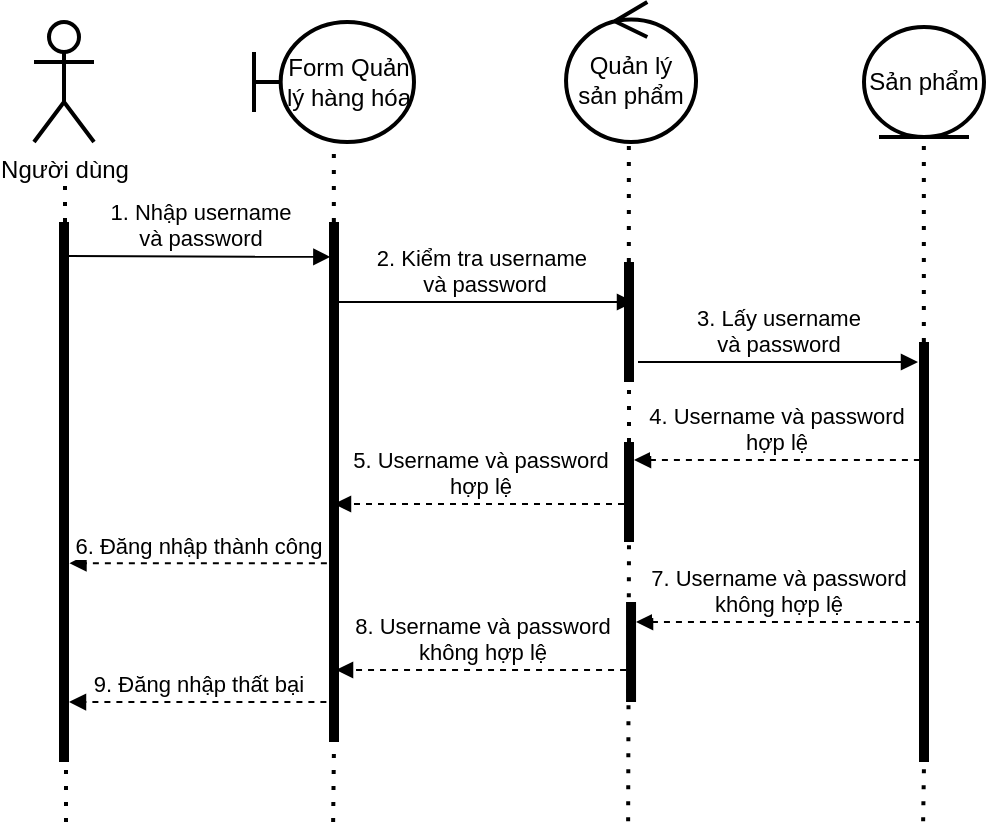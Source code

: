 <mxfile version="13.9.9" type="device"><diagram id="kgpKYQtTHZ0yAKxKKP6v" name="Page-1"><mxGraphModel dx="910" dy="413" grid="1" gridSize="10" guides="1" tooltips="1" connect="1" arrows="1" fold="1" page="1" pageScale="1" pageWidth="850" pageHeight="1100" math="0" shadow="0"><root><mxCell id="0"/><mxCell id="1" parent="0"/><mxCell id="KuErYahvz17H6Pw8q5RD-15" value="" style="endArrow=none;dashed=1;html=1;dashPattern=1 3;strokeWidth=2;" parent="1" source="KuErYahvz17H6Pw8q5RD-29" edge="1"><mxGeometry width="50" height="50" relative="1" as="geometry"><mxPoint x="106" y="480" as="sourcePoint"/><mxPoint x="105.5" y="180" as="targetPoint"/></mxGeometry></mxCell><mxCell id="KuErYahvz17H6Pw8q5RD-24" value="Người dùng" style="shape=umlActor;verticalLabelPosition=bottom;verticalAlign=top;html=1;strokeWidth=2;fillColor=none;gradientColor=none;" parent="1" vertex="1"><mxGeometry x="90" y="100" width="30" height="60" as="geometry"/></mxCell><mxCell id="KuErYahvz17H6Pw8q5RD-25" value="Quản lý sản phẩm" style="ellipse;shape=umlControl;whiteSpace=wrap;html=1;strokeWidth=2;fillColor=none;gradientColor=none;" parent="1" vertex="1"><mxGeometry x="356.02" y="90" width="65" height="70" as="geometry"/></mxCell><mxCell id="KuErYahvz17H6Pw8q5RD-26" value="Form Quản lý hàng hóa" style="shape=umlBoundary;whiteSpace=wrap;html=1;strokeWidth=2;fillColor=none;gradientColor=none;" parent="1" vertex="1"><mxGeometry x="200" y="100" width="80" height="60" as="geometry"/></mxCell><mxCell id="KuErYahvz17H6Pw8q5RD-27" value="Sản phẩm" style="ellipse;shape=umlEntity;whiteSpace=wrap;html=1;strokeWidth=2;fillColor=none;gradientColor=none;" parent="1" vertex="1"><mxGeometry x="505" y="102.5" width="60" height="55" as="geometry"/></mxCell><mxCell id="KuErYahvz17H6Pw8q5RD-29" value="" style="html=1;points=[];perimeter=orthogonalPerimeter;fillColor=#000000;strokeColor=none;" parent="1" vertex="1"><mxGeometry x="102.5" y="200" width="5" height="270" as="geometry"/></mxCell><mxCell id="KuErYahvz17H6Pw8q5RD-30" value="" style="endArrow=none;dashed=1;html=1;dashPattern=1 3;strokeWidth=2;" parent="1" target="KuErYahvz17H6Pw8q5RD-29" edge="1"><mxGeometry width="50" height="50" relative="1" as="geometry"><mxPoint x="106" y="500" as="sourcePoint"/><mxPoint x="105.5" y="180" as="targetPoint"/></mxGeometry></mxCell><mxCell id="KuErYahvz17H6Pw8q5RD-31" value="" style="endArrow=none;dashed=1;html=1;dashPattern=1 3;strokeWidth=2;entryX=0.499;entryY=1.005;entryDx=0;entryDy=0;entryPerimeter=0;" parent="1" source="KuErYahvz17H6Pw8q5RD-38" target="KuErYahvz17H6Pw8q5RD-26" edge="1"><mxGeometry width="50" height="50" relative="1" as="geometry"><mxPoint x="239.57" y="500" as="sourcePoint"/><mxPoint x="239.57" y="460" as="targetPoint"/></mxGeometry></mxCell><mxCell id="KuErYahvz17H6Pw8q5RD-32" value="" style="endArrow=none;dashed=1;html=1;dashPattern=1 3;strokeWidth=2;entryX=0.499;entryY=1.005;entryDx=0;entryDy=0;entryPerimeter=0;" parent="1" source="KuErYahvz17H6Pw8q5RD-43" edge="1"><mxGeometry width="50" height="50" relative="1" as="geometry"><mxPoint x="387.07" y="499.65" as="sourcePoint"/><mxPoint x="387.42" y="160.0" as="targetPoint"/></mxGeometry></mxCell><mxCell id="KuErYahvz17H6Pw8q5RD-33" value="" style="endArrow=none;dashed=1;html=1;dashPattern=1 3;strokeWidth=2;entryX=0.499;entryY=1.005;entryDx=0;entryDy=0;entryPerimeter=0;" parent="1" source="KuErYahvz17H6Pw8q5RD-45" edge="1"><mxGeometry width="50" height="50" relative="1" as="geometry"><mxPoint x="534.57" y="499.65" as="sourcePoint"/><mxPoint x="534.92" y="160.0" as="targetPoint"/></mxGeometry></mxCell><mxCell id="KuErYahvz17H6Pw8q5RD-34" value="1. Nhập username &lt;br&gt;và password" style="html=1;verticalAlign=bottom;endArrow=block;entryX=0.135;entryY=0.083;entryDx=0;entryDy=0;entryPerimeter=0;" parent="1" edge="1"><mxGeometry width="80" relative="1" as="geometry"><mxPoint x="107.5" y="217" as="sourcePoint"/><mxPoint x="238.175" y="217.45" as="targetPoint"/></mxGeometry></mxCell><mxCell id="KuErYahvz17H6Pw8q5RD-36" value="2. Kiểm tra username&amp;nbsp;&lt;br&gt;và password" style="html=1;verticalAlign=bottom;endArrow=block;" parent="1" edge="1"><mxGeometry width="80" relative="1" as="geometry"><mxPoint x="240" y="240" as="sourcePoint"/><mxPoint x="390" y="240" as="targetPoint"/></mxGeometry></mxCell><mxCell id="KuErYahvz17H6Pw8q5RD-37" value="3. Lấy username&lt;br&gt;và password" style="html=1;verticalAlign=bottom;endArrow=block;" parent="1" edge="1"><mxGeometry width="80" relative="1" as="geometry"><mxPoint x="392" y="270" as="sourcePoint"/><mxPoint x="532" y="270" as="targetPoint"/></mxGeometry></mxCell><mxCell id="KuErYahvz17H6Pw8q5RD-38" value="" style="html=1;points=[];perimeter=orthogonalPerimeter;fillColor=#000000;strokeColor=none;" parent="1" vertex="1"><mxGeometry x="237.5" y="200" width="5" height="150" as="geometry"/></mxCell><mxCell id="KuErYahvz17H6Pw8q5RD-42" value="" style="endArrow=none;dashed=1;html=1;dashPattern=1 3;strokeWidth=2;entryX=0.499;entryY=1.005;entryDx=0;entryDy=0;entryPerimeter=0;" parent="1" source="KuErYahvz17H6Pw8q5RD-53" target="KuErYahvz17H6Pw8q5RD-38" edge="1"><mxGeometry width="50" height="50" relative="1" as="geometry"><mxPoint x="239.57" y="500" as="sourcePoint"/><mxPoint x="239.92" y="160.35" as="targetPoint"/></mxGeometry></mxCell><mxCell id="KuErYahvz17H6Pw8q5RD-43" value="" style="html=1;points=[];perimeter=orthogonalPerimeter;fillColor=#000000;strokeColor=none;" parent="1" vertex="1"><mxGeometry x="385" y="220" width="5" height="60" as="geometry"/></mxCell><mxCell id="KuErYahvz17H6Pw8q5RD-44" value="" style="endArrow=none;dashed=1;html=1;dashPattern=1 3;strokeWidth=2;entryX=0.499;entryY=1.005;entryDx=0;entryDy=0;entryPerimeter=0;" parent="1" source="KuErYahvz17H6Pw8q5RD-51" target="KuErYahvz17H6Pw8q5RD-43" edge="1"><mxGeometry width="50" height="50" relative="1" as="geometry"><mxPoint x="387.07" y="499.65" as="sourcePoint"/><mxPoint x="387.42" y="160" as="targetPoint"/></mxGeometry></mxCell><mxCell id="KuErYahvz17H6Pw8q5RD-45" value="" style="html=1;points=[];perimeter=orthogonalPerimeter;fillColor=#000000;strokeColor=none;" parent="1" vertex="1"><mxGeometry x="532.5" y="260" width="5" height="210" as="geometry"/></mxCell><mxCell id="KuErYahvz17H6Pw8q5RD-46" value="" style="endArrow=none;dashed=1;html=1;dashPattern=1 3;strokeWidth=2;entryX=0.499;entryY=1.005;entryDx=0;entryDy=0;entryPerimeter=0;" parent="1" target="KuErYahvz17H6Pw8q5RD-45" edge="1"><mxGeometry width="50" height="50" relative="1" as="geometry"><mxPoint x="534.57" y="499.65" as="sourcePoint"/><mxPoint x="534.92" y="160" as="targetPoint"/></mxGeometry></mxCell><mxCell id="KuErYahvz17H6Pw8q5RD-47" value="4. Username và password&lt;br&gt;hợp lệ" style="html=1;verticalAlign=bottom;endArrow=block;exitX=0.091;exitY=0.377;exitDx=0;exitDy=0;exitPerimeter=0;dashed=1;" parent="1" edge="1"><mxGeometry width="80" relative="1" as="geometry"><mxPoint x="532.955" y="319.01" as="sourcePoint"/><mxPoint x="390" y="319" as="targetPoint"/></mxGeometry></mxCell><mxCell id="KuErYahvz17H6Pw8q5RD-48" value="5. Username và password&lt;br&gt;hợp lệ" style="html=1;verticalAlign=bottom;endArrow=block;dashed=1;" parent="1" edge="1"><mxGeometry width="80" relative="1" as="geometry"><mxPoint x="385" y="341" as="sourcePoint"/><mxPoint x="240" y="341" as="targetPoint"/></mxGeometry></mxCell><mxCell id="KuErYahvz17H6Pw8q5RD-51" value="" style="html=1;points=[];perimeter=orthogonalPerimeter;fillColor=#000000;strokeColor=none;" parent="1" vertex="1"><mxGeometry x="385" y="310" width="5" height="50" as="geometry"/></mxCell><mxCell id="KuErYahvz17H6Pw8q5RD-52" value="" style="endArrow=none;dashed=1;html=1;dashPattern=1 3;strokeWidth=2;entryX=0.499;entryY=1.005;entryDx=0;entryDy=0;entryPerimeter=0;" parent="1" target="KuErYahvz17H6Pw8q5RD-51" edge="1"><mxGeometry width="50" height="50" relative="1" as="geometry"><mxPoint x="387.07" y="499.65" as="sourcePoint"/><mxPoint x="387.495" y="280.3" as="targetPoint"/></mxGeometry></mxCell><mxCell id="KuErYahvz17H6Pw8q5RD-53" value="" style="html=1;points=[];perimeter=orthogonalPerimeter;fillColor=#000000;strokeColor=none;" parent="1" vertex="1"><mxGeometry x="237.5" y="340" width="5" height="50" as="geometry"/></mxCell><mxCell id="KuErYahvz17H6Pw8q5RD-54" value="" style="endArrow=none;dashed=1;html=1;dashPattern=1 3;strokeWidth=2;entryX=0.499;entryY=1.005;entryDx=0;entryDy=0;entryPerimeter=0;" parent="1" source="KuErYahvz17H6Pw8q5RD-56" target="KuErYahvz17H6Pw8q5RD-53" edge="1"><mxGeometry width="50" height="50" relative="1" as="geometry"><mxPoint x="239.57" y="500" as="sourcePoint"/><mxPoint x="239.995" y="243.2" as="targetPoint"/></mxGeometry></mxCell><mxCell id="KuErYahvz17H6Pw8q5RD-55" value="6. Đăng nhập thành công" style="html=1;verticalAlign=bottom;endArrow=block;exitX=-0.213;exitY=0.633;exitDx=0;exitDy=0;exitPerimeter=0;entryX=1.048;entryY=0.66;entryDx=0;entryDy=0;entryPerimeter=0;dashed=1;" parent="1" edge="1"><mxGeometry width="80" relative="1" as="geometry"><mxPoint x="236.435" y="370.65" as="sourcePoint"/><mxPoint x="107.74" y="370.6" as="targetPoint"/></mxGeometry></mxCell><mxCell id="KuErYahvz17H6Pw8q5RD-56" value="" style="html=1;points=[];perimeter=orthogonalPerimeter;fillColor=#000000;strokeColor=none;" parent="1" vertex="1"><mxGeometry x="237.5" y="380" width="5" height="80" as="geometry"/></mxCell><mxCell id="KuErYahvz17H6Pw8q5RD-57" value="" style="endArrow=none;dashed=1;html=1;dashPattern=1 3;strokeWidth=2;entryX=0.499;entryY=1.005;entryDx=0;entryDy=0;entryPerimeter=0;" parent="1" target="KuErYahvz17H6Pw8q5RD-56" edge="1"><mxGeometry width="50" height="50" relative="1" as="geometry"><mxPoint x="239.57" y="500" as="sourcePoint"/><mxPoint x="239.995" y="390.25" as="targetPoint"/></mxGeometry></mxCell><mxCell id="KuErYahvz17H6Pw8q5RD-58" value="7. Username và password&lt;br&gt;không hợp lệ" style="html=1;verticalAlign=bottom;endArrow=block;exitX=0.091;exitY=0.377;exitDx=0;exitDy=0;exitPerimeter=0;dashed=1;" parent="1" edge="1"><mxGeometry width="80" relative="1" as="geometry"><mxPoint x="533.975" y="400.01" as="sourcePoint"/><mxPoint x="391.02" y="400" as="targetPoint"/></mxGeometry></mxCell><mxCell id="KuErYahvz17H6Pw8q5RD-59" value="8. Username và password&lt;br&gt;không hợp lệ" style="html=1;verticalAlign=bottom;endArrow=block;dashed=1;" parent="1" edge="1"><mxGeometry width="80" relative="1" as="geometry"><mxPoint x="386.02" y="424" as="sourcePoint"/><mxPoint x="241.02" y="424" as="targetPoint"/></mxGeometry></mxCell><mxCell id="KuErYahvz17H6Pw8q5RD-60" value="" style="html=1;points=[];perimeter=orthogonalPerimeter;fillColor=#000000;strokeColor=none;" parent="1" vertex="1"><mxGeometry x="386.02" y="390" width="5" height="50" as="geometry"/></mxCell><mxCell id="KuErYahvz17H6Pw8q5RD-62" value="9. Đăng nhập thất bại" style="html=1;verticalAlign=bottom;endArrow=block;exitX=-0.213;exitY=0.633;exitDx=0;exitDy=0;exitPerimeter=0;entryX=1.048;entryY=0.66;entryDx=0;entryDy=0;entryPerimeter=0;dashed=1;" parent="1" edge="1"><mxGeometry width="80" relative="1" as="geometry"><mxPoint x="236.195" y="440.05" as="sourcePoint"/><mxPoint x="107.5" y="440" as="targetPoint"/></mxGeometry></mxCell></root></mxGraphModel></diagram></mxfile>